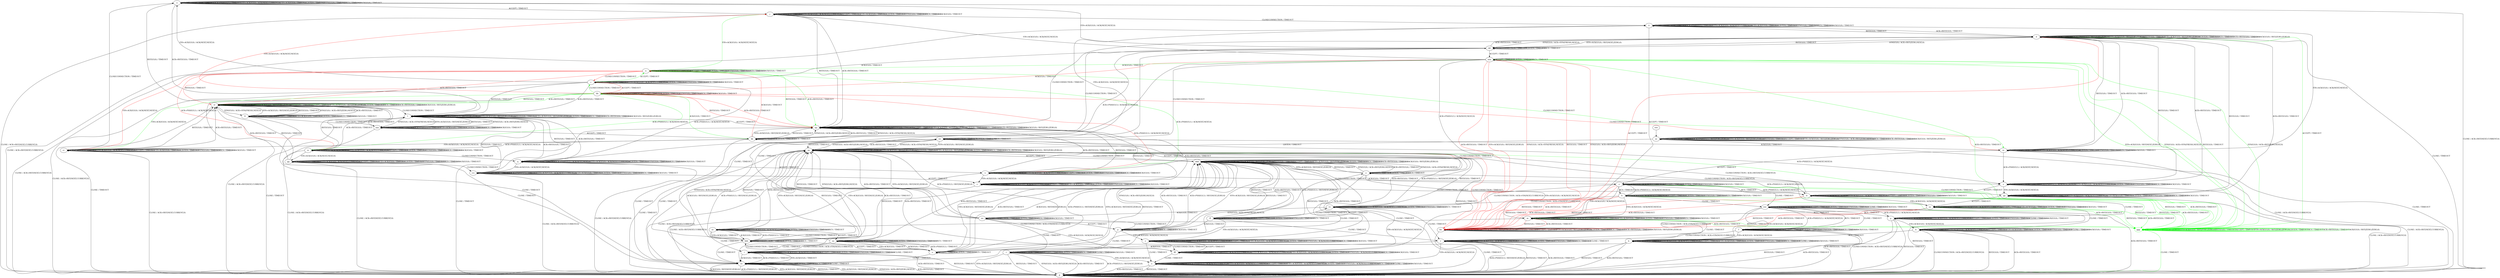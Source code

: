 digraph "" {
	graph ["Incoming time"=0.5714526176452637,
		"Outgoing time"=0.7601194381713867,
		Output="{'States': 59, 'Transitions': 725, 'Filename': '../results/tcp_preset_50_rerun/TCP_Linux_Server-TCP_Linux_Server-2.dot'}",
		Reference="{'States': 58, 'Transitions': 685, 'Filename': '../subjects/tcp/TCP_Linux_Server.dot'}",
		Solver=yices,
		Updated="{'States': 58, 'Transitions': 685, 'Filename': '../subjects/tcp/TCP_Linux_Server.dot'}",
		"f-measure"=0.9492753623188406,
		precision=0.9424460431654677,
		recall=0.9562043795620438
	];
	a -> a	[key=0,
		label="CLOSECONNECTION / TIMEOUT"];
	a -> a	[key=1,
		label="ACK+PSH(V,V,1) / TIMEOUT"];
	a -> a	[key=2,
		label="SYN+ACK(V,V,0) / ACK(NEXT,CURRENT,0)"];
	a -> a	[key=3,
		label="FIN+ACK(V,V,0) / TIMEOUT"];
	a -> a	[key=4,
		label="LISTEN / TIMEOUT"];
	a -> a	[key=5,
		label="SYN(V,V,0) / TIMEOUT"];
	a -> a	[key=6,
		label="RCV / TIMEOUT"];
	a -> a	[key=7,
		label="ACK(V,V,0) / TIMEOUT"];
	a -> j	[key=0,
		label="ACCEPT / TIMEOUT"];
	a -> l	[key=0,
		label="RST(V,V,0) / TIMEOUT"];
	a -> l	[key=1,
		label="ACK+RST(V,V,0) / TIMEOUT"];
	a -> jj	[key=0,
		label="CLOSE / ACK+RST(NEXT,CURRENT,0)"];
	b -> b	[key=0,
		label="ACK+PSH(V,V,1) / TIMEOUT"];
	b -> b	[key=1,
		label="SYN+ACK(V,V,0) / ACK(NEXT,CURRENT,0)"];
	b -> b	[key=2,
		label="ACCEPT / TIMEOUT"];
	b -> b	[key=3,
		label="FIN+ACK(V,V,0) / TIMEOUT"];
	b -> b	[key=4,
		label="LISTEN / TIMEOUT"];
	b -> b	[key=5,
		label="SYN(V,V,0) / TIMEOUT"];
	b -> b	[key=6,
		label="CLOSE / TIMEOUT"];
	b -> b	[key=7,
		label="ACK(V,V,0) / TIMEOUT"];
	b -> k	[key=0,
		label="RCV / TIMEOUT"];
	b -> jj	[key=0,
		label="CLOSECONNECTION / ACK+RST(NEXT,CURRENT,0)"];
	b -> jj	[key=1,
		label="RST(V,V,0) / TIMEOUT"];
	b -> jj	[key=2,
		label="ACK+RST(V,V,0) / TIMEOUT"];
	c -> a	[key=0,
		label="FIN+ACK(V,V,0) / ACK(NEXT,NEXT,0)"];
	c -> c	[key=0,
		label="CLOSECONNECTION / TIMEOUT"];
	c -> c	[key=1,
		label="SYN+ACK(V,V,0) / ACK(NEXT,CURRENT,0)"];
	c -> c	[key=2,
		label="LISTEN / TIMEOUT"];
	c -> c	[key=3,
		label="SYN(V,V,0) / TIMEOUT"];
	c -> c	[key=4,
		label="RCV / TIMEOUT"];
	c -> c	[key=5,
		label="ACK(V,V,0) / TIMEOUT"];
	c -> l	[key=0,
		label="RST(V,V,0) / TIMEOUT"];
	c -> l	[key=1,
		label="ACK+RST(V,V,0) / TIMEOUT"];
	c -> n	[key=0,
		color=green,
		label="ACCEPT / TIMEOUT"];
	c -> q	[key=0,
		label="ACK+PSH(V,V,1) / ACK(NEXT,NEXT,0)"];
	c -> bb	[key=0,
		color=red,
		label="ACCEPT / TIMEOUT"];
	c -> jj	[key=0,
		label="CLOSE / ACK+RST(NEXT,CURRENT,0)"];
	d -> d	[key=0,
		label="CLOSECONNECTION / TIMEOUT"];
	d -> d	[key=1,
		label="ACK+PSH(V,V,1) / RST(ZERO,ZERO,0)"];
	d -> d	[key=2,
		label="SYN+ACK(V,V,0) / RST(ZERO,ZERO,0)"];
	d -> d	[key=3,
		label="RST(V,V,0) / TIMEOUT"];
	d -> d	[key=4,
		label="FIN+ACK(V,V,0) / RST(ZERO,ZERO,0)"];
	d -> d	[key=5,
		label="LISTEN / TIMEOUT"];
	d -> d	[key=6,
		label="RCV / TIMEOUT"];
	d -> d	[key=7,
		label="ACK+RST(V,V,0) / TIMEOUT"];
	d -> d	[key=8,
		label="ACK(V,V,0) / RST(ZERO,ZERO,0)"];
	d -> dd	[key=0,
		label="SYN(V,V,0) / ACK+SYN(FRESH,NEXT,0)"];
	d -> hh	[key=0,
		color=red,
		label="ACCEPT / TIMEOUT"];
	d -> jj	[key=0,
		label="CLOSE / TIMEOUT"];
	ggg	[color=green];
	d -> ggg	[key=0,
		color=green,
		label="ACCEPT / TIMEOUT"];
	e -> e	[key=0,
		label="SYN+ACK(V,V,0) / ACK(NEXT,CURRENT,0)"];
	e -> e	[key=1,
		label="ACCEPT / TIMEOUT"];
	e -> e	[key=2,
		label="LISTEN / TIMEOUT"];
	e -> e	[key=3,
		label="SYN(V,V,0) / TIMEOUT"];
	e -> e	[key=4,
		label="ACK(V,V,0) / TIMEOUT"];
	e -> h	[key=0,
		label="RCV / TIMEOUT"];
	e -> m	[key=0,
		label="FIN+ACK(V,V,0) / ACK(NEXT,NEXT,0)"];
	e -> hh	[key=0,
		color=red,
		label="RST(V,V,0) / TIMEOUT"];
	e -> hh	[key=1,
		color=red,
		label="ACK+RST(V,V,0) / TIMEOUT"];
	e -> tt	[key=0,
		label="ACK+PSH(V,V,1) / ACK(NEXT,NEXT,0)"];
	e -> vv	[key=0,
		label="CLOSECONNECTION / ACK+FIN(NEXT,CURRENT,0)"];
	e -> ww	[key=0,
		label="CLOSE / TIMEOUT"];
	e -> ggg	[key=0,
		color=green,
		label="RST(V,V,0) / TIMEOUT"];
	e -> ggg	[key=1,
		color=green,
		label="ACK+RST(V,V,0) / TIMEOUT"];
	f -> f	[key=0,
		label="SYN+ACK(V,V,0) / ACK(NEXT,CURRENT,0)"];
	f -> f	[key=1,
		label="ACCEPT / TIMEOUT"];
	f -> f	[key=2,
		label="LISTEN / TIMEOUT"];
	f -> f	[key=3,
		label="SYN(V,V,0) / TIMEOUT"];
	f -> f	[key=4,
		label="RCV / TIMEOUT"];
	f -> f	[key=5,
		label="ACK(V,V,0) / TIMEOUT"];
	f -> k	[key=0,
		label="FIN+ACK(V,V,0) / ACK(NEXT,NEXT,0)"];
	f -> r	[key=0,
		label="CLOSECONNECTION / ACK+FIN(NEXT,CURRENT,0)"];
	f -> jj	[key=0,
		label="RST(V,V,0) / TIMEOUT"];
	f -> jj	[key=1,
		label="ACK+RST(V,V,0) / TIMEOUT"];
	f -> ww	[key=0,
		label="ACK+PSH(V,V,1) / ACK(NEXT,NEXT,0)"];
	f -> ww	[key=1,
		label="CLOSE / TIMEOUT"];
	g -> b	[key=0,
		label="FIN+ACK(V,V,0) / ACK(NEXT,NEXT,0)"];
	g -> g	[key=0,
		label="ACK+PSH(V,V,1) / ACK(NEXT,NEXT,0)"];
	g -> g	[key=1,
		label="SYN+ACK(V,V,0) / ACK(NEXT,CURRENT,0)"];
	g -> g	[key=2,
		label="ACCEPT / TIMEOUT"];
	g -> g	[key=3,
		label="LISTEN / TIMEOUT"];
	g -> g	[key=4,
		label="SYN(V,V,0) / TIMEOUT"];
	g -> g	[key=5,
		label="CLOSE / TIMEOUT"];
	g -> g	[key=6,
		label="ACK(V,V,0) / TIMEOUT"];
	g -> jj	[key=0,
		label="CLOSECONNECTION / ACK+RST(NEXT,CURRENT,0)"];
	g -> jj	[key=1,
		label="RST(V,V,0) / TIMEOUT"];
	g -> jj	[key=2,
		label="ACK+RST(V,V,0) / TIMEOUT"];
	g -> ww	[key=0,
		label="RCV / TIMEOUT"];
	h -> e	[key=0,
		label="ACK+PSH(V,V,1) / ACK(NEXT,NEXT,0)"];
	h -> h	[key=0,
		label="SYN+ACK(V,V,0) / ACK(NEXT,CURRENT,0)"];
	h -> h	[key=1,
		label="ACCEPT / TIMEOUT"];
	h -> h	[key=2,
		label="LISTEN / TIMEOUT"];
	h -> h	[key=3,
		label="SYN(V,V,0) / TIMEOUT"];
	h -> h	[key=4,
		label="RCV / TIMEOUT"];
	h -> h	[key=5,
		label="ACK(V,V,0) / TIMEOUT"];
	h -> m	[key=0,
		label="FIN+ACK(V,V,0) / ACK(NEXT,NEXT,0)"];
	h -> hh	[key=0,
		color=red,
		label="RST(V,V,0) / TIMEOUT"];
	h -> hh	[key=1,
		color=red,
		label="ACK+RST(V,V,0) / TIMEOUT"];
	h -> vv	[key=0,
		label="CLOSECONNECTION / ACK+FIN(NEXT,CURRENT,0)"];
	h -> ww	[key=0,
		label="CLOSE / TIMEOUT"];
	h -> ggg	[key=0,
		color=green,
		label="RST(V,V,0) / TIMEOUT"];
	h -> ggg	[key=1,
		color=green,
		label="ACK+RST(V,V,0) / TIMEOUT"];
	i -> i	[key=0,
		label="CLOSECONNECTION / TIMEOUT"];
	i -> i	[key=1,
		label="SYN+ACK(V,V,0) / ACK(NEXT,CURRENT,0)"];
	i -> i	[key=2,
		label="ACCEPT / TIMEOUT"];
	i -> i	[key=3,
		label="LISTEN / TIMEOUT"];
	i -> i	[key=4,
		label="SYN(V,V,0) / TIMEOUT"];
	i -> i	[key=5,
		label="RCV / TIMEOUT"];
	i -> i	[key=6,
		label="CLOSE / TIMEOUT"];
	i -> ee	[key=0,
		label="ACK+PSH(V,V,1) / TIMEOUT"];
	i -> ee	[key=1,
		label="FIN+ACK(V,V,0) / TIMEOUT"];
	i -> ee	[key=2,
		label="ACK(V,V,0) / TIMEOUT"];
	i -> jj	[key=0,
		label="RST(V,V,0) / TIMEOUT"];
	i -> jj	[key=1,
		label="ACK+RST(V,V,0) / TIMEOUT"];
	j -> j	[key=0,
		label="ACK+PSH(V,V,1) / TIMEOUT"];
	j -> j	[key=1,
		label="SYN+ACK(V,V,0) / ACK(NEXT,CURRENT,0)"];
	j -> j	[key=2,
		label="ACCEPT / TIMEOUT"];
	j -> j	[key=3,
		label="FIN+ACK(V,V,0) / TIMEOUT"];
	j -> j	[key=4,
		label="LISTEN / TIMEOUT"];
	j -> j	[key=5,
		label="SYN(V,V,0) / TIMEOUT"];
	j -> j	[key=6,
		label="RCV / TIMEOUT"];
	j -> j	[key=7,
		label="ACK(V,V,0) / TIMEOUT"];
	j -> ii	[key=0,
		label="CLOSECONNECTION / TIMEOUT"];
	j -> jj	[key=0,
		label="CLOSE / ACK+RST(NEXT,CURRENT,0)"];
	j -> qq	[key=0,
		label="RST(V,V,0) / TIMEOUT"];
	j -> qq	[key=1,
		label="ACK+RST(V,V,0) / TIMEOUT"];
	k -> i	[key=0,
		label="CLOSECONNECTION / ACK+FIN(NEXT,CURRENT,0)"];
	k -> k	[key=0,
		label="ACK+PSH(V,V,1) / TIMEOUT"];
	k -> k	[key=1,
		label="SYN+ACK(V,V,0) / ACK(NEXT,CURRENT,0)"];
	k -> k	[key=2,
		label="ACCEPT / TIMEOUT"];
	k -> k	[key=3,
		label="FIN+ACK(V,V,0) / TIMEOUT"];
	k -> k	[key=4,
		label="LISTEN / TIMEOUT"];
	k -> k	[key=5,
		label="SYN(V,V,0) / TIMEOUT"];
	k -> k	[key=6,
		label="RCV / TIMEOUT"];
	k -> k	[key=7,
		label="CLOSE / TIMEOUT"];
	k -> k	[key=8,
		label="ACK(V,V,0) / TIMEOUT"];
	k -> jj	[key=0,
		label="RST(V,V,0) / TIMEOUT"];
	k -> jj	[key=1,
		label="ACK+RST(V,V,0) / TIMEOUT"];
	l -> l	[key=0,
		label="CLOSECONNECTION / TIMEOUT"];
	l -> l	[key=1,
		label="ACK+PSH(V,V,1) / RST(ZERO,ZERO,0)"];
	l -> l	[key=2,
		label="SYN+ACK(V,V,0) / RST(ZERO,ZERO,0)"];
	l -> l	[key=3,
		label="RST(V,V,0) / TIMEOUT"];
	l -> l	[key=4,
		label="FIN+ACK(V,V,0) / RST(ZERO,ZERO,0)"];
	l -> l	[key=5,
		label="LISTEN / TIMEOUT"];
	l -> l	[key=6,
		label="RCV / TIMEOUT"];
	l -> l	[key=7,
		label="ACK+RST(V,V,0) / TIMEOUT"];
	l -> l	[key=8,
		label="ACK(V,V,0) / RST(ZERO,ZERO,0)"];
	l -> jj	[key=0,
		label="CLOSE / TIMEOUT"];
	l -> qq	[key=0,
		label="ACCEPT / TIMEOUT"];
	l -> aaa	[key=0,
		label="SYN(V,V,0) / ACK+SYN(FRESH,NEXT,0)"];
	m -> k	[key=0,
		label="CLOSE / TIMEOUT"];
	m -> m	[key=0,
		label="ACK+PSH(V,V,1) / TIMEOUT"];
	m -> m	[key=1,
		label="SYN+ACK(V,V,0) / ACK(NEXT,CURRENT,0)"];
	m -> m	[key=2,
		label="ACCEPT / TIMEOUT"];
	m -> m	[key=3,
		label="FIN+ACK(V,V,0) / TIMEOUT"];
	m -> m	[key=4,
		label="LISTEN / TIMEOUT"];
	m -> m	[key=5,
		label="SYN(V,V,0) / TIMEOUT"];
	m -> m	[key=6,
		label="RCV / TIMEOUT"];
	m -> m	[key=7,
		label="ACK(V,V,0) / TIMEOUT"];
	m -> hh	[key=0,
		color=red,
		label="RST(V,V,0) / TIMEOUT"];
	m -> hh	[key=1,
		color=red,
		label="ACK+RST(V,V,0) / TIMEOUT"];
	m -> zz	[key=0,
		label="CLOSECONNECTION / ACK+FIN(NEXT,CURRENT,0)"];
	m -> ggg	[key=0,
		color=green,
		label="RST(V,V,0) / TIMEOUT"];
	m -> ggg	[key=1,
		color=green,
		label="ACK+RST(V,V,0) / TIMEOUT"];
	n -> c	[key=0,
		color=red,
		label="CLOSECONNECTION / TIMEOUT"];
	n -> j	[key=0,
		color=green,
		label="FIN+ACK(V,V,0) / ACK(NEXT,NEXT,0)"];
	n -> n	[key=0,
		label="SYN+ACK(V,V,0) / ACK(NEXT,CURRENT,0)"];
	n -> n	[key=1,
		label="ACCEPT / TIMEOUT"];
	n -> n	[key=2,
		label="LISTEN / TIMEOUT"];
	n -> n	[key=3,
		label="SYN(V,V,0) / TIMEOUT"];
	n -> n	[key=4,
		label="RCV / TIMEOUT"];
	n -> n	[key=5,
		label="ACK(V,V,0) / TIMEOUT"];
	n -> w	[key=0,
		color=red,
		label="ACK+PSH(V,V,1) / ACK(NEXT,NEXT,0)"];
	n -> x	[key=0,
		color=green,
		label="ACK+PSH(V,V,1) / ACK(NEXT,NEXT,0)"];
	n -> cc	[key=0,
		color=red,
		label="FIN+ACK(V,V,0) / ACK(NEXT,NEXT,0)"];
	n -> jj	[key=0,
		label="CLOSE / ACK+RST(NEXT,CURRENT,0)"];
	n -> qq	[key=0,
		color=green,
		label="RST(V,V,0) / TIMEOUT"];
	n -> qq	[key=1,
		color=green,
		label="ACK+RST(V,V,0) / TIMEOUT"];
	n -> rr	[key=0,
		color=red,
		label="RST(V,V,0) / TIMEOUT"];
	n -> rr	[key=1,
		color=red,
		label="ACK+RST(V,V,0) / TIMEOUT"];
	n -> ss	[key=0,
		color=green,
		label="CLOSECONNECTION / TIMEOUT"];
	o -> o	[key=0,
		label="ACCEPT / TIMEOUT"];
	o -> o	[key=1,
		label="LISTEN / TIMEOUT"];
	o -> o	[key=2,
		label="RCV / TIMEOUT"];
	o -> y	[key=0,
		label="SYN(V,V,0) / ACK+SYN(FRESH,NEXT,0)"];
	o -> ee	[key=0,
		label="CLOSE / TIMEOUT"];
	o -> bbb	[key=0,
		label="CLOSECONNECTION / TIMEOUT"];
	o -> ddd	[key=0,
		label="ACK+PSH(V,V,1) / RST(NEXT,ZERO,0)"];
	o -> ddd	[key=1,
		label="SYN+ACK(V,V,0) / RST(NEXT,ZERO,0)"];
	o -> ddd	[key=2,
		label="RST(V,V,0) / TIMEOUT"];
	o -> ddd	[key=3,
		label="FIN+ACK(V,V,0) / RST(NEXT,ZERO,0)"];
	o -> ddd	[key=4,
		label="ACK+RST(V,V,0) / TIMEOUT"];
	o -> ddd	[key=5,
		label="ACK(V,V,0) / RST(NEXT,ZERO,0)"];
	p -> p	[key=0,
		label="ACCEPT / TIMEOUT"];
	p -> p	[key=1,
		label="LISTEN / TIMEOUT"];
	p -> p	[key=2,
		label="RCV / TIMEOUT"];
	p -> p	[key=3,
		label="ACK(V,V,0) / TIMEOUT"];
	p -> t	[key=0,
		label="CLOSE / TIMEOUT"];
	p -> z	[key=0,
		label="FIN+ACK(V,V,0) / ACK(NEXT,NEXT,0)"];
	p -> nn	[key=0,
		label="CLOSECONNECTION / TIMEOUT"];
	p -> ddd	[key=0,
		label="ACK+PSH(V,V,1) / RST(NEXT,ZERO,0)"];
	p -> ddd	[key=1,
		label="SYN+ACK(V,V,0) / RST(NEXT,ZERO,0)"];
	p -> ddd	[key=2,
		label="RST(V,V,0) / TIMEOUT"];
	p -> ddd	[key=3,
		label="SYN(V,V,0) / ACK+RST(ZERO,NEXT,0)"];
	p -> ddd	[key=4,
		label="ACK+RST(V,V,0) / TIMEOUT"];
	q -> l	[key=0,
		label="RST(V,V,0) / TIMEOUT"];
	q -> l	[key=1,
		label="ACK+RST(V,V,0) / TIMEOUT"];
	q -> q	[key=0,
		label="CLOSECONNECTION / TIMEOUT"];
	q -> q	[key=1,
		label="ACK+PSH(V,V,1) / ACK(NEXT,NEXT,0)"];
	q -> q	[key=2,
		label="SYN+ACK(V,V,0) / ACK(NEXT,CURRENT,0)"];
	q -> q	[key=3,
		label="LISTEN / TIMEOUT"];
	q -> q	[key=4,
		label="SYN(V,V,0) / TIMEOUT"];
	q -> q	[key=5,
		label="RCV / TIMEOUT"];
	q -> q	[key=6,
		label="ACK(V,V,0) / TIMEOUT"];
	q -> x	[key=0,
		label="ACCEPT / TIMEOUT"];
	q -> jj	[key=0,
		label="CLOSE / ACK+RST(NEXT,CURRENT,0)"];
	q -> ccc	[key=0,
		label="FIN+ACK(V,V,0) / ACK(NEXT,NEXT,0)"];
	r -> r	[key=0,
		label="CLOSECONNECTION / TIMEOUT"];
	r -> r	[key=1,
		label="SYN+ACK(V,V,0) / ACK(NEXT,CURRENT,0)"];
	r -> r	[key=2,
		label="ACCEPT / TIMEOUT"];
	r -> r	[key=3,
		label="LISTEN / TIMEOUT"];
	r -> r	[key=4,
		label="SYN(V,V,0) / TIMEOUT"];
	r -> r	[key=5,
		label="RCV / TIMEOUT"];
	r -> r	[key=6,
		label="CLOSE / TIMEOUT"];
	r -> t	[key=0,
		label="ACK(V,V,0) / TIMEOUT"];
	r -> u	[key=0,
		label="FIN+ACK(V,V,0) / ACK(NEXT,NEXT,0)"];
	r -> jj	[key=0,
		label="ACK+PSH(V,V,1) / RST(NEXT,ZERO,0)"];
	r -> jj	[key=1,
		label="RST(V,V,0) / TIMEOUT"];
	r -> jj	[key=2,
		label="ACK+RST(V,V,0) / TIMEOUT"];
	s -> d	[key=0,
		label="RST(V,V,0) / TIMEOUT"];
	s -> d	[key=1,
		label="ACK+RST(V,V,0) / TIMEOUT"];
	s -> s	[key=0,
		label="CLOSECONNECTION / TIMEOUT"];
	s -> s	[key=1,
		label="ACK+PSH(V,V,1) / ACK(NEXT,NEXT,0)"];
	s -> s	[key=2,
		label="SYN+ACK(V,V,0) / ACK(NEXT,CURRENT,0)"];
	s -> s	[key=3,
		label="LISTEN / TIMEOUT"];
	s -> s	[key=4,
		label="SYN(V,V,0) / TIMEOUT"];
	s -> s	[key=5,
		label="RCV / TIMEOUT"];
	s -> s	[key=6,
		label="ACK(V,V,0) / TIMEOUT"];
	s -> jj	[key=0,
		label="CLOSE / ACK+RST(NEXT,CURRENT,0)"];
	s -> pp	[key=0,
		label="FIN+ACK(V,V,0) / ACK(NEXT,NEXT,0)"];
	s -> tt	[key=0,
		label="ACCEPT / TIMEOUT"];
	t -> t	[key=0,
		label="CLOSECONNECTION / TIMEOUT"];
	t -> t	[key=1,
		label="ACCEPT / TIMEOUT"];
	t -> t	[key=2,
		label="LISTEN / TIMEOUT"];
	t -> t	[key=3,
		label="RCV / TIMEOUT"];
	t -> t	[key=4,
		label="CLOSE / TIMEOUT"];
	t -> t	[key=5,
		label="ACK(V,V,0) / TIMEOUT"];
	t -> u	[key=0,
		label="FIN+ACK(V,V,0) / ACK(NEXT,NEXT,0)"];
	t -> jj	[key=0,
		label="ACK+PSH(V,V,1) / RST(NEXT,ZERO,0)"];
	t -> jj	[key=1,
		label="SYN+ACK(V,V,0) / RST(NEXT,ZERO,0)"];
	t -> jj	[key=2,
		label="RST(V,V,0) / TIMEOUT"];
	t -> jj	[key=3,
		label="SYN(V,V,0) / ACK+RST(ZERO,NEXT,0)"];
	t -> jj	[key=4,
		label="ACK+RST(V,V,0) / TIMEOUT"];
	u -> u	[key=0,
		label="CLOSECONNECTION / TIMEOUT"];
	u -> u	[key=1,
		label="ACK+PSH(V,V,1) / ACK(NEXT,CURRENT,0)"];
	u -> u	[key=2,
		label="SYN+ACK(V,V,0) / ACK(NEXT,CURRENT,0)"];
	u -> u	[key=3,
		label="ACCEPT / TIMEOUT"];
	u -> u	[key=4,
		label="FIN+ACK(V,V,0) / ACK(NEXT,CURRENT,0)"];
	u -> u	[key=5,
		label="LISTEN / TIMEOUT"];
	u -> u	[key=6,
		label="SYN(V,V,0) / ACK(NEXT,CURRENT,0)"];
	u -> u	[key=7,
		label="RCV / TIMEOUT"];
	u -> u	[key=8,
		label="CLOSE / TIMEOUT"];
	u -> u	[key=9,
		label="ACK(V,V,0) / TIMEOUT"];
	u -> jj	[key=0,
		label="RST(V,V,0) / TIMEOUT"];
	u -> jj	[key=1,
		label="ACK+RST(V,V,0) / TIMEOUT"];
	v -> v	[key=0,
		label="ACK+PSH(V,V,1) / TIMEOUT"];
	v -> v	[key=1,
		label="SYN+ACK(V,V,0) / ACK(NEXT,CURRENT,0)"];
	v -> v	[key=2,
		label="ACCEPT / TIMEOUT"];
	v -> v	[key=3,
		label="FIN+ACK(V,V,0) / TIMEOUT"];
	v -> v	[key=4,
		label="LISTEN / TIMEOUT"];
	v -> v	[key=5,
		label="SYN(V,V,0) / TIMEOUT"];
	v -> v	[key=6,
		label="RCV / TIMEOUT"];
	v -> v	[key=7,
		label="ACK(V,V,0) / TIMEOUT"];
	v -> jj	[key=0,
		label="CLOSE / ACK+RST(NEXT,CURRENT,0)"];
	v -> pp	[key=0,
		label="CLOSECONNECTION / TIMEOUT"];
	v -> qq	[key=0,
		label="RST(V,V,0) / TIMEOUT"];
	v -> qq	[key=1,
		label="ACK+RST(V,V,0) / TIMEOUT"];
	w -> q	[key=0,
		label="CLOSECONNECTION / TIMEOUT"];
	w -> w	[key=0,
		label="ACK+PSH(V,V,1) / ACK(NEXT,NEXT,0)"];
	w -> w	[key=1,
		label="SYN+ACK(V,V,0) / ACK(NEXT,CURRENT,0)"];
	w -> w	[key=2,
		label="ACCEPT / TIMEOUT"];
	w -> w	[key=3,
		label="LISTEN / TIMEOUT"];
	w -> w	[key=4,
		label="SYN(V,V,0) / TIMEOUT"];
	w -> w	[key=5,
		label="RCV / TIMEOUT"];
	w -> w	[key=6,
		label="ACK(V,V,0) / TIMEOUT"];
	w -> gg	[key=0,
		label="FIN+ACK(V,V,0) / ACK(NEXT,NEXT,0)"];
	w -> jj	[key=0,
		label="CLOSE / ACK+RST(NEXT,CURRENT,0)"];
	w -> rr	[key=0,
		label="RST(V,V,0) / TIMEOUT"];
	w -> rr	[key=1,
		label="ACK+RST(V,V,0) / TIMEOUT"];
	x -> s	[key=0,
		label="CLOSECONNECTION / TIMEOUT"];
	x -> v	[key=0,
		label="FIN+ACK(V,V,0) / ACK(NEXT,NEXT,0)"];
	x -> x	[key=0,
		label="ACK+PSH(V,V,1) / ACK(NEXT,NEXT,0)"];
	x -> x	[key=1,
		label="SYN+ACK(V,V,0) / ACK(NEXT,CURRENT,0)"];
	x -> x	[key=2,
		label="ACCEPT / TIMEOUT"];
	x -> x	[key=3,
		label="LISTEN / TIMEOUT"];
	x -> x	[key=4,
		label="SYN(V,V,0) / TIMEOUT"];
	x -> x	[key=5,
		label="RCV / TIMEOUT"];
	x -> x	[key=6,
		label="ACK(V,V,0) / TIMEOUT"];
	x -> jj	[key=0,
		label="CLOSE / ACK+RST(NEXT,CURRENT,0)"];
	x -> qq	[key=0,
		label="RST(V,V,0) / TIMEOUT"];
	x -> qq	[key=1,
		label="ACK+RST(V,V,0) / TIMEOUT"];
	y -> e	[key=0,
		label="ACK(V,V,0) / TIMEOUT"];
	y -> m	[key=0,
		label="FIN+ACK(V,V,0) / ACK(NEXT,NEXT,0)"];
	y -> y	[key=0,
		label="ACCEPT / TIMEOUT"];
	y -> y	[key=1,
		label="LISTEN / TIMEOUT"];
	y -> y	[key=2,
		label="RCV / TIMEOUT"];
	y -> ee	[key=0,
		label="CLOSE / TIMEOUT"];
	y -> tt	[key=0,
		label="ACK+PSH(V,V,1) / ACK(NEXT,NEXT,0)"];
	y -> uu	[key=0,
		label="CLOSECONNECTION / TIMEOUT"];
	y -> ddd	[key=0,
		label="SYN+ACK(V,V,0) / RST(NEXT,ZERO,0)"];
	y -> ddd	[key=1,
		label="RST(V,V,0) / TIMEOUT"];
	y -> ddd	[key=2,
		label="SYN(V,V,0) / ACK+RST(ZERO,NEXT,0)"];
	y -> ddd	[key=3,
		label="ACK+RST(V,V,0) / TIMEOUT"];
	z -> u	[key=0,
		label="CLOSE / TIMEOUT"];
	z -> z	[key=0,
		label="ACK+PSH(V,V,1) / ACK(NEXT,CURRENT,0)"];
	z -> z	[key=1,
		label="SYN+ACK(V,V,0) / ACK(NEXT,CURRENT,0)"];
	z -> z	[key=2,
		label="ACCEPT / TIMEOUT"];
	z -> z	[key=3,
		label="FIN+ACK(V,V,0) / ACK(NEXT,CURRENT,0)"];
	z -> z	[key=4,
		label="LISTEN / TIMEOUT"];
	z -> z	[key=5,
		label="SYN(V,V,0) / ACK(NEXT,CURRENT,0)"];
	z -> z	[key=6,
		label="RCV / TIMEOUT"];
	z -> z	[key=7,
		label="ACK(V,V,0) / TIMEOUT"];
	z -> ddd	[key=0,
		label="RST(V,V,0) / TIMEOUT"];
	z -> ddd	[key=1,
		label="ACK+RST(V,V,0) / TIMEOUT"];
	z -> fff	[key=0,
		label="CLOSECONNECTION / TIMEOUT"];
	aa -> aa	[key=0,
		label="CLOSECONNECTION / TIMEOUT"];
	aa -> aa	[key=1,
		label="ACK+PSH(V,V,1) / RST(ZERO,ZERO,0)"];
	aa -> aa	[key=2,
		label="SYN+ACK(V,V,0) / RST(ZERO,ZERO,0)"];
	aa -> aa	[key=3,
		label="RST(V,V,0) / TIMEOUT"];
	aa -> aa	[key=4,
		label="FIN+ACK(V,V,0) / RST(ZERO,ZERO,0)"];
	aa -> aa	[key=5,
		label="LISTEN / TIMEOUT"];
	aa -> aa	[key=6,
		label="RCV / TIMEOUT"];
	aa -> aa	[key=7,
		label="ACK+RST(V,V,0) / TIMEOUT"];
	aa -> aa	[key=8,
		label="ACK(V,V,0) / RST(ZERO,ZERO,0)"];
	aa -> jj	[key=0,
		label="CLOSE / TIMEOUT"];
	aa -> uu	[key=0,
		label="SYN(V,V,0) / ACK+SYN(FRESH,NEXT,0)"];
	aa -> ddd	[key=0,
		label="ACCEPT / TIMEOUT"];
	bb -> c	[key=0,
		color=green,
		label="CLOSECONNECTION / TIMEOUT"];
	bb -> j	[key=0,
		color=red,
		label="FIN+ACK(V,V,0) / ACK(NEXT,NEXT,0)"];
	bb -> w	[key=0,
		color=green,
		label="ACK+PSH(V,V,1) / ACK(NEXT,NEXT,0)"];
	bb -> x	[key=0,
		color=red,
		label="ACK+PSH(V,V,1) / ACK(NEXT,NEXT,0)"];
	bb -> bb	[key=0,
		label="SYN+ACK(V,V,0) / ACK(NEXT,CURRENT,0)"];
	bb -> bb	[key=1,
		label="ACCEPT / TIMEOUT"];
	bb -> bb	[key=2,
		label="LISTEN / TIMEOUT"];
	bb -> bb	[key=3,
		label="SYN(V,V,0) / TIMEOUT"];
	bb -> bb	[key=4,
		label="RCV / TIMEOUT"];
	bb -> bb	[key=5,
		label="ACK(V,V,0) / TIMEOUT"];
	bb -> cc	[key=0,
		color=green,
		label="FIN+ACK(V,V,0) / ACK(NEXT,NEXT,0)"];
	bb -> jj	[key=0,
		label="CLOSE / ACK+RST(NEXT,CURRENT,0)"];
	bb -> qq	[key=0,
		color=red,
		label="RST(V,V,0) / TIMEOUT"];
	bb -> qq	[key=1,
		color=red,
		label="ACK+RST(V,V,0) / TIMEOUT"];
	bb -> rr	[key=0,
		color=green,
		label="RST(V,V,0) / TIMEOUT"];
	bb -> rr	[key=1,
		color=green,
		label="ACK+RST(V,V,0) / TIMEOUT"];
	bb -> ss	[key=0,
		color=red,
		label="CLOSECONNECTION / TIMEOUT"];
	cc -> a	[key=0,
		label="CLOSECONNECTION / TIMEOUT"];
	cc -> cc	[key=0,
		label="ACK+PSH(V,V,1) / TIMEOUT"];
	cc -> cc	[key=1,
		label="SYN+ACK(V,V,0) / ACK(NEXT,CURRENT,0)"];
	cc -> cc	[key=2,
		label="ACCEPT / TIMEOUT"];
	cc -> cc	[key=3,
		label="FIN+ACK(V,V,0) / TIMEOUT"];
	cc -> cc	[key=4,
		label="LISTEN / TIMEOUT"];
	cc -> cc	[key=5,
		label="SYN(V,V,0) / TIMEOUT"];
	cc -> cc	[key=6,
		label="RCV / TIMEOUT"];
	cc -> cc	[key=7,
		label="ACK(V,V,0) / TIMEOUT"];
	cc -> jj	[key=0,
		label="CLOSE / ACK+RST(NEXT,CURRENT,0)"];
	cc -> rr	[key=0,
		label="RST(V,V,0) / TIMEOUT"];
	cc -> rr	[key=1,
		label="ACK+RST(V,V,0) / TIMEOUT"];
	dd -> a	[key=0,
		label="FIN+ACK(V,V,0) / ACK(NEXT,NEXT,0)"];
	dd -> c	[key=0,
		label="ACK(V,V,0) / TIMEOUT"];
	dd -> d	[key=0,
		label="SYN+ACK(V,V,0) / RST(NEXT,ZERO,0)"];
	dd -> d	[key=1,
		label="RST(V,V,0) / TIMEOUT"];
	dd -> d	[key=2,
		label="SYN(V,V,0) / ACK+RST(ZERO,NEXT,0)"];
	dd -> d	[key=3,
		label="ACK+RST(V,V,0) / TIMEOUT"];
	dd -> q	[key=0,
		label="ACK+PSH(V,V,1) / ACK(NEXT,NEXT,0)"];
	dd -> dd	[key=0,
		label="CLOSECONNECTION / TIMEOUT"];
	dd -> dd	[key=1,
		label="LISTEN / TIMEOUT"];
	dd -> dd	[key=2,
		label="RCV / TIMEOUT"];
	dd -> ee	[key=0,
		label="CLOSE / TIMEOUT"];
	dd -> mm	[key=0,
		label="ACCEPT / TIMEOUT"];
	ee -> ee	[key=0,
		label="CLOSECONNECTION / TIMEOUT"];
	ee -> ee	[key=1,
		label="ACCEPT / TIMEOUT"];
	ee -> ee	[key=2,
		label="LISTEN / TIMEOUT"];
	ee -> ee	[key=3,
		label="RCV / TIMEOUT"];
	ee -> ee	[key=4,
		label="CLOSE / TIMEOUT"];
	ee -> jj	[key=0,
		label="ACK+PSH(V,V,1) / RST(NEXT,ZERO,0)"];
	ee -> jj	[key=1,
		label="SYN+ACK(V,V,0) / RST(NEXT,ZERO,0)"];
	ee -> jj	[key=2,
		label="RST(V,V,0) / TIMEOUT"];
	ee -> jj	[key=3,
		label="FIN+ACK(V,V,0) / RST(NEXT,ZERO,0)"];
	ee -> jj	[key=4,
		label="SYN(V,V,0) / ACK+RST(ZERO,NEXT,0)"];
	ee -> jj	[key=5,
		label="ACK+RST(V,V,0) / TIMEOUT"];
	ee -> jj	[key=6,
		label="ACK(V,V,0) / RST(NEXT,ZERO,0)"];
	ff -> p	[key=0,
		label="ACK(V,V,0) / TIMEOUT"];
	ff -> r	[key=0,
		label="CLOSE / TIMEOUT"];
	ff -> z	[key=0,
		label="FIN+ACK(V,V,0) / ACK(NEXT,NEXT,0)"];
	ff -> ff	[key=0,
		label="SYN+ACK(V,V,0) / ACK(NEXT,CURRENT,0)"];
	ff -> ff	[key=1,
		label="ACCEPT / TIMEOUT"];
	ff -> ff	[key=2,
		label="LISTEN / TIMEOUT"];
	ff -> ff	[key=3,
		label="SYN(V,V,0) / TIMEOUT"];
	ff -> ff	[key=4,
		label="RCV / TIMEOUT"];
	ff -> vv	[key=0,
		label="CLOSECONNECTION / TIMEOUT"];
	ff -> ddd	[key=0,
		label="ACK+PSH(V,V,1) / RST(NEXT,ZERO,0)"];
	ff -> ddd	[key=1,
		label="RST(V,V,0) / TIMEOUT"];
	ff -> ddd	[key=2,
		label="ACK+RST(V,V,0) / TIMEOUT"];
	gg -> gg	[key=0,
		label="ACK+PSH(V,V,1) / TIMEOUT"];
	gg -> gg	[key=1,
		label="SYN+ACK(V,V,0) / ACK(NEXT,CURRENT,0)"];
	gg -> gg	[key=2,
		label="ACCEPT / TIMEOUT"];
	gg -> gg	[key=3,
		label="FIN+ACK(V,V,0) / TIMEOUT"];
	gg -> gg	[key=4,
		label="LISTEN / TIMEOUT"];
	gg -> gg	[key=5,
		label="SYN(V,V,0) / TIMEOUT"];
	gg -> gg	[key=6,
		label="RCV / TIMEOUT"];
	gg -> gg	[key=7,
		label="ACK(V,V,0) / TIMEOUT"];
	gg -> jj	[key=0,
		label="CLOSE / ACK+RST(NEXT,CURRENT,0)"];
	gg -> rr	[key=0,
		label="RST(V,V,0) / TIMEOUT"];
	gg -> rr	[key=1,
		label="ACK+RST(V,V,0) / TIMEOUT"];
	gg -> ccc	[key=0,
		label="CLOSECONNECTION / TIMEOUT"];
	hh -> aa	[key=0,
		color=red,
		label="CLOSECONNECTION / TIMEOUT"];
	hh -> hh	[key=0,
		label="ACK+PSH(V,V,1) / RST(ZERO,ZERO,0)"];
	hh -> hh	[key=1,
		label="SYN+ACK(V,V,0) / RST(ZERO,ZERO,0)"];
	hh -> hh	[key=2,
		label="RST(V,V,0) / TIMEOUT"];
	hh -> hh	[key=3,
		label="ACCEPT / TIMEOUT"];
	hh -> hh	[key=4,
		label="FIN+ACK(V,V,0) / RST(ZERO,ZERO,0)"];
	hh -> hh	[key=5,
		label="LISTEN / TIMEOUT"];
	hh -> hh	[key=6,
		label="RCV / TIMEOUT"];
	hh -> hh	[key=7,
		label="ACK+RST(V,V,0) / TIMEOUT"];
	hh -> hh	[key=8,
		label="ACK(V,V,0) / RST(ZERO,ZERO,0)"];
	hh -> jj	[key=0,
		label="CLOSE / TIMEOUT"];
	hh -> mm	[key=0,
		color=red,
		label="SYN(V,V,0) / ACK+SYN(FRESH,NEXT,0)"];
	ii -> d	[key=0,
		label="RST(V,V,0) / TIMEOUT"];
	ii -> d	[key=1,
		label="ACK+RST(V,V,0) / TIMEOUT"];
	ii -> m	[key=0,
		label="ACCEPT / TIMEOUT"];
	ii -> ii	[key=0,
		label="CLOSECONNECTION / TIMEOUT"];
	ii -> ii	[key=1,
		label="ACK+PSH(V,V,1) / TIMEOUT"];
	ii -> ii	[key=2,
		label="SYN+ACK(V,V,0) / ACK(NEXT,CURRENT,0)"];
	ii -> ii	[key=3,
		label="FIN+ACK(V,V,0) / TIMEOUT"];
	ii -> ii	[key=4,
		label="LISTEN / TIMEOUT"];
	ii -> ii	[key=5,
		label="SYN(V,V,0) / TIMEOUT"];
	ii -> ii	[key=6,
		label="RCV / TIMEOUT"];
	ii -> ii	[key=7,
		label="ACK(V,V,0) / TIMEOUT"];
	ii -> jj	[key=0,
		label="CLOSE / ACK+RST(NEXT,CURRENT,0)"];
	jj -> jj	[key=0,
		label="CLOSECONNECTION / TIMEOUT"];
	jj -> jj	[key=1,
		label="ACK+PSH(V,V,1) / RST(ZERO,ZERO,0)"];
	jj -> jj	[key=2,
		label="SYN+ACK(V,V,0) / RST(ZERO,ZERO,0)"];
	jj -> jj	[key=3,
		label="RST(V,V,0) / TIMEOUT"];
	jj -> jj	[key=4,
		label="ACCEPT / TIMEOUT"];
	jj -> jj	[key=5,
		label="FIN+ACK(V,V,0) / RST(ZERO,ZERO,0)"];
	jj -> jj	[key=6,
		label="LISTEN / TIMEOUT"];
	jj -> jj	[key=7,
		label="SYN(V,V,0) / ACK+RST(ZERO,NEXT,0)"];
	jj -> jj	[key=8,
		label="RCV / TIMEOUT"];
	jj -> jj	[key=9,
		label="ACK+RST(V,V,0) / TIMEOUT"];
	jj -> jj	[key=10,
		label="CLOSE / TIMEOUT"];
	jj -> jj	[key=11,
		label="ACK(V,V,0) / RST(ZERO,ZERO,0)"];
	kk -> n	[key=0,
		color=red,
		label="ACK(V,V,0) / TIMEOUT"];
	kk -> w	[key=0,
		label="ACK+PSH(V,V,1) / ACK(NEXT,NEXT,0)"];
	kk -> bb	[key=0,
		color=green,
		label="ACK(V,V,0) / TIMEOUT"];
	kk -> cc	[key=0,
		label="FIN+ACK(V,V,0) / ACK(NEXT,NEXT,0)"];
	kk -> dd	[key=0,
		label="CLOSECONNECTION / TIMEOUT"];
	kk -> ee	[key=0,
		label="CLOSE / TIMEOUT"];
	kk -> kk	[key=0,
		label="ACCEPT / TIMEOUT"];
	kk -> kk	[key=1,
		label="LISTEN / TIMEOUT"];
	kk -> kk	[key=2,
		label="RCV / TIMEOUT"];
	kk -> qq	[key=0,
		label="SYN+ACK(V,V,0) / RST(NEXT,ZERO,0)"];
	kk -> qq	[key=1,
		label="RST(V,V,0) / TIMEOUT"];
	kk -> qq	[key=2,
		label="SYN(V,V,0) / ACK+RST(ZERO,NEXT,0)"];
	kk -> qq	[key=3,
		label="ACK+RST(V,V,0) / TIMEOUT"];
	ll -> ee	[key=0,
		label="CLOSE / TIMEOUT"];
	ll -> ll	[key=0,
		label="ACK+PSH(V,V,1) / TIMEOUT"];
	ll -> ll	[key=1,
		label="ACCEPT / TIMEOUT"];
	ll -> ll	[key=2,
		label="FIN+ACK(V,V,0) / TIMEOUT"];
	ll -> ll	[key=3,
		label="LISTEN / TIMEOUT"];
	ll -> ll	[key=4,
		label="RCV / TIMEOUT"];
	ll -> ll	[key=5,
		label="ACK(V,V,0) / TIMEOUT"];
	ll -> rr	[key=0,
		label="SYN+ACK(V,V,0) / RST(NEXT,ZERO,0)"];
	ll -> rr	[key=1,
		label="RST(V,V,0) / TIMEOUT"];
	ll -> rr	[key=2,
		label="SYN(V,V,0) / ACK+RST(ZERO,NEXT,0)"];
	ll -> rr	[key=3,
		label="ACK+RST(V,V,0) / TIMEOUT"];
	ll -> aaa	[key=0,
		label="CLOSECONNECTION / TIMEOUT"];
	mm -> j	[key=0,
		label="FIN+ACK(V,V,0) / ACK(NEXT,NEXT,0)"];
	mm -> n	[key=0,
		color=green,
		label="ACK(V,V,0) / TIMEOUT"];
	mm -> x	[key=0,
		label="ACK+PSH(V,V,1) / ACK(NEXT,NEXT,0)"];
	mm -> bb	[key=0,
		color=red,
		label="ACK(V,V,0) / TIMEOUT"];
	mm -> ee	[key=0,
		label="CLOSE / TIMEOUT"];
	mm -> hh	[key=0,
		color=red,
		label="SYN+ACK(V,V,0) / RST(NEXT,ZERO,0)"];
	mm -> hh	[key=1,
		color=red,
		label="RST(V,V,0) / TIMEOUT"];
	mm -> hh	[key=2,
		color=red,
		label="SYN(V,V,0) / ACK+RST(ZERO,NEXT,0)"];
	mm -> hh	[key=3,
		color=red,
		label="ACK+RST(V,V,0) / TIMEOUT"];
	mm -> mm	[key=0,
		label="ACCEPT / TIMEOUT"];
	mm -> mm	[key=1,
		label="LISTEN / TIMEOUT"];
	mm -> mm	[key=2,
		label="RCV / TIMEOUT"];
	mm -> uu	[key=0,
		label="CLOSECONNECTION / TIMEOUT"];
	mm -> ggg	[key=0,
		color=green,
		label="SYN+ACK(V,V,0) / RST(NEXT,ZERO,0)"];
	mm -> ggg	[key=1,
		color=green,
		label="RST(V,V,0) / TIMEOUT"];
	mm -> ggg	[key=2,
		color=green,
		label="SYN(V,V,0) / ACK+RST(ZERO,NEXT,0)"];
	mm -> ggg	[key=3,
		color=green,
		label="ACK+RST(V,V,0) / TIMEOUT"];
	nn -> p	[key=0,
		label="ACCEPT / TIMEOUT"];
	nn -> t	[key=0,
		label="CLOSE / TIMEOUT"];
	nn -> aa	[key=0,
		label="ACK+PSH(V,V,1) / RST(NEXT,ZERO,0)"];
	nn -> aa	[key=1,
		label="SYN+ACK(V,V,0) / RST(NEXT,ZERO,0)"];
	nn -> aa	[key=2,
		label="RST(V,V,0) / TIMEOUT"];
	nn -> aa	[key=3,
		label="SYN(V,V,0) / ACK+RST(ZERO,NEXT,0)"];
	nn -> aa	[key=4,
		label="ACK+RST(V,V,0) / TIMEOUT"];
	nn -> nn	[key=0,
		label="CLOSECONNECTION / TIMEOUT"];
	nn -> nn	[key=1,
		label="LISTEN / TIMEOUT"];
	nn -> nn	[key=2,
		label="RCV / TIMEOUT"];
	nn -> nn	[key=3,
		label="ACK(V,V,0) / TIMEOUT"];
	nn -> fff	[key=0,
		label="FIN+ACK(V,V,0) / ACK(NEXT,NEXT,0)"];
	oo -> i	[key=0,
		label="CLOSE / TIMEOUT"];
	oo -> o	[key=0,
		label="ACK+PSH(V,V,1) / TIMEOUT"];
	oo -> o	[key=1,
		label="FIN+ACK(V,V,0) / TIMEOUT"];
	oo -> o	[key=2,
		label="ACK(V,V,0) / TIMEOUT"];
	oo -> oo	[key=0,
		label="SYN+ACK(V,V,0) / ACK(NEXT,CURRENT,0)"];
	oo -> oo	[key=1,
		label="ACCEPT / TIMEOUT"];
	oo -> oo	[key=2,
		label="LISTEN / TIMEOUT"];
	oo -> oo	[key=3,
		label="SYN(V,V,0) / TIMEOUT"];
	oo -> oo	[key=4,
		label="RCV / TIMEOUT"];
	oo -> zz	[key=0,
		label="CLOSECONNECTION / TIMEOUT"];
	oo -> ddd	[key=0,
		label="RST(V,V,0) / TIMEOUT"];
	oo -> ddd	[key=1,
		label="ACK+RST(V,V,0) / TIMEOUT"];
	pp -> d	[key=0,
		label="RST(V,V,0) / TIMEOUT"];
	pp -> d	[key=1,
		label="ACK+RST(V,V,0) / TIMEOUT"];
	pp -> jj	[key=0,
		label="CLOSE / ACK+RST(NEXT,CURRENT,0)"];
	pp -> pp	[key=0,
		label="CLOSECONNECTION / TIMEOUT"];
	pp -> pp	[key=1,
		label="ACK+PSH(V,V,1) / TIMEOUT"];
	pp -> pp	[key=2,
		label="SYN+ACK(V,V,0) / ACK(NEXT,CURRENT,0)"];
	pp -> pp	[key=3,
		label="FIN+ACK(V,V,0) / TIMEOUT"];
	pp -> pp	[key=4,
		label="LISTEN / TIMEOUT"];
	pp -> pp	[key=5,
		label="SYN(V,V,0) / TIMEOUT"];
	pp -> pp	[key=6,
		label="RCV / TIMEOUT"];
	pp -> pp	[key=7,
		label="ACK(V,V,0) / TIMEOUT"];
	pp -> xx	[key=0,
		label="ACCEPT / TIMEOUT"];
	qq -> d	[key=0,
		label="CLOSECONNECTION / TIMEOUT"];
	qq -> jj	[key=0,
		label="CLOSE / TIMEOUT"];
	qq -> kk	[key=0,
		label="SYN(V,V,0) / ACK+SYN(FRESH,NEXT,0)"];
	qq -> qq	[key=0,
		label="ACK+PSH(V,V,1) / RST(ZERO,ZERO,0)"];
	qq -> qq	[key=1,
		label="SYN+ACK(V,V,0) / RST(ZERO,ZERO,0)"];
	qq -> qq	[key=2,
		label="RST(V,V,0) / TIMEOUT"];
	qq -> qq	[key=3,
		label="ACCEPT / TIMEOUT"];
	qq -> qq	[key=4,
		label="FIN+ACK(V,V,0) / RST(ZERO,ZERO,0)"];
	qq -> qq	[key=5,
		label="LISTEN / TIMEOUT"];
	qq -> qq	[key=6,
		label="RCV / TIMEOUT"];
	qq -> qq	[key=7,
		label="ACK+RST(V,V,0) / TIMEOUT"];
	qq -> qq	[key=8,
		label="ACK(V,V,0) / RST(ZERO,ZERO,0)"];
	rr -> l	[key=0,
		label="CLOSECONNECTION / TIMEOUT"];
	rr -> jj	[key=0,
		label="CLOSE / TIMEOUT"];
	rr -> ll	[key=0,
		label="SYN(V,V,0) / ACK+SYN(FRESH,NEXT,0)"];
	rr -> rr	[key=0,
		label="ACK+PSH(V,V,1) / RST(ZERO,ZERO,0)"];
	rr -> rr	[key=1,
		label="SYN+ACK(V,V,0) / RST(ZERO,ZERO,0)"];
	rr -> rr	[key=2,
		label="RST(V,V,0) / TIMEOUT"];
	rr -> rr	[key=3,
		label="ACCEPT / TIMEOUT"];
	rr -> rr	[key=4,
		label="FIN+ACK(V,V,0) / RST(ZERO,ZERO,0)"];
	rr -> rr	[key=5,
		label="LISTEN / TIMEOUT"];
	rr -> rr	[key=6,
		label="RCV / TIMEOUT"];
	rr -> rr	[key=7,
		label="ACK+RST(V,V,0) / TIMEOUT"];
	rr -> rr	[key=8,
		label="ACK(V,V,0) / RST(ZERO,ZERO,0)"];
	ss -> d	[key=0,
		label="RST(V,V,0) / TIMEOUT"];
	ss -> d	[key=1,
		label="ACK+RST(V,V,0) / TIMEOUT"];
	ss -> e	[key=0,
		label="ACCEPT / TIMEOUT"];
	ss -> s	[key=0,
		label="ACK+PSH(V,V,1) / ACK(NEXT,NEXT,0)"];
	ss -> ii	[key=0,
		label="FIN+ACK(V,V,0) / ACK(NEXT,NEXT,0)"];
	ss -> jj	[key=0,
		label="CLOSE / ACK+RST(NEXT,CURRENT,0)"];
	ss -> ss	[key=0,
		label="CLOSECONNECTION / TIMEOUT"];
	ss -> ss	[key=1,
		label="SYN+ACK(V,V,0) / ACK(NEXT,CURRENT,0)"];
	ss -> ss	[key=2,
		label="LISTEN / TIMEOUT"];
	ss -> ss	[key=3,
		label="SYN(V,V,0) / TIMEOUT"];
	ss -> ss	[key=4,
		label="RCV / TIMEOUT"];
	ss -> ss	[key=5,
		label="ACK(V,V,0) / TIMEOUT"];
	tt -> e	[key=0,
		label="RCV / TIMEOUT"];
	tt -> g	[key=0,
		label="CLOSE / TIMEOUT"];
	tt -> aa	[key=0,
		label="CLOSECONNECTION / ACK+RST(NEXT,CURRENT,0)"];
	tt -> hh	[key=0,
		color=red,
		label="RST(V,V,0) / TIMEOUT"];
	tt -> hh	[key=1,
		color=red,
		label="ACK+RST(V,V,0) / TIMEOUT"];
	tt -> tt	[key=0,
		label="ACK+PSH(V,V,1) / ACK(NEXT,NEXT,0)"];
	tt -> tt	[key=1,
		label="SYN+ACK(V,V,0) / ACK(NEXT,CURRENT,0)"];
	tt -> tt	[key=2,
		label="ACCEPT / TIMEOUT"];
	tt -> tt	[key=3,
		label="LISTEN / TIMEOUT"];
	tt -> tt	[key=4,
		label="SYN(V,V,0) / TIMEOUT"];
	tt -> tt	[key=5,
		label="ACK(V,V,0) / TIMEOUT"];
	tt -> xx	[key=0,
		label="FIN+ACK(V,V,0) / ACK(NEXT,NEXT,0)"];
	tt -> ggg	[key=0,
		color=green,
		label="RST(V,V,0) / TIMEOUT"];
	tt -> ggg	[key=1,
		color=green,
		label="ACK+RST(V,V,0) / TIMEOUT"];
	uu -> s	[key=0,
		label="ACK+PSH(V,V,1) / ACK(NEXT,NEXT,0)"];
	uu -> y	[key=0,
		label="ACCEPT / TIMEOUT"];
	uu -> aa	[key=0,
		label="SYN+ACK(V,V,0) / RST(NEXT,ZERO,0)"];
	uu -> aa	[key=1,
		label="RST(V,V,0) / TIMEOUT"];
	uu -> aa	[key=2,
		label="SYN(V,V,0) / ACK+RST(ZERO,NEXT,0)"];
	uu -> aa	[key=3,
		label="ACK+RST(V,V,0) / TIMEOUT"];
	uu -> ee	[key=0,
		label="CLOSE / TIMEOUT"];
	uu -> ii	[key=0,
		label="FIN+ACK(V,V,0) / ACK(NEXT,NEXT,0)"];
	uu -> ss	[key=0,
		label="ACK(V,V,0) / TIMEOUT"];
	uu -> uu	[key=0,
		label="CLOSECONNECTION / TIMEOUT"];
	uu -> uu	[key=1,
		label="LISTEN / TIMEOUT"];
	uu -> uu	[key=2,
		label="RCV / TIMEOUT"];
	vv -> r	[key=0,
		label="CLOSE / TIMEOUT"];
	vv -> aa	[key=0,
		label="ACK+PSH(V,V,1) / RST(NEXT,ZERO,0)"];
	vv -> aa	[key=1,
		label="RST(V,V,0) / TIMEOUT"];
	vv -> aa	[key=2,
		label="ACK+RST(V,V,0) / TIMEOUT"];
	vv -> ff	[key=0,
		label="ACCEPT / TIMEOUT"];
	vv -> nn	[key=0,
		label="ACK(V,V,0) / TIMEOUT"];
	vv -> vv	[key=0,
		label="CLOSECONNECTION / TIMEOUT"];
	vv -> vv	[key=1,
		label="SYN+ACK(V,V,0) / ACK(NEXT,CURRENT,0)"];
	vv -> vv	[key=2,
		label="LISTEN / TIMEOUT"];
	vv -> vv	[key=3,
		label="SYN(V,V,0) / TIMEOUT"];
	vv -> vv	[key=4,
		label="RCV / TIMEOUT"];
	vv -> fff	[key=0,
		label="FIN+ACK(V,V,0) / ACK(NEXT,NEXT,0)"];
	ww -> f	[key=0,
		label="RCV / TIMEOUT"];
	ww -> g	[key=0,
		label="ACK+PSH(V,V,1) / ACK(NEXT,NEXT,0)"];
	ww -> k	[key=0,
		label="FIN+ACK(V,V,0) / ACK(NEXT,NEXT,0)"];
	ww -> r	[key=0,
		label="CLOSECONNECTION / ACK+FIN(NEXT,CURRENT,0)"];
	ww -> jj	[key=0,
		label="RST(V,V,0) / TIMEOUT"];
	ww -> jj	[key=1,
		label="ACK+RST(V,V,0) / TIMEOUT"];
	ww -> ww	[key=0,
		label="SYN+ACK(V,V,0) / ACK(NEXT,CURRENT,0)"];
	ww -> ww	[key=1,
		label="ACCEPT / TIMEOUT"];
	ww -> ww	[key=2,
		label="LISTEN / TIMEOUT"];
	ww -> ww	[key=3,
		label="SYN(V,V,0) / TIMEOUT"];
	ww -> ww	[key=4,
		label="CLOSE / TIMEOUT"];
	ww -> ww	[key=5,
		label="ACK(V,V,0) / TIMEOUT"];
	xx -> b	[key=0,
		label="CLOSE / TIMEOUT"];
	xx -> m	[key=0,
		label="RCV / TIMEOUT"];
	xx -> aa	[key=0,
		label="CLOSECONNECTION / ACK+RST(NEXT,CURRENT,0)"];
	xx -> hh	[key=0,
		color=red,
		label="RST(V,V,0) / TIMEOUT"];
	xx -> hh	[key=1,
		color=red,
		label="ACK+RST(V,V,0) / TIMEOUT"];
	xx -> xx	[key=0,
		label="ACK+PSH(V,V,1) / TIMEOUT"];
	xx -> xx	[key=1,
		label="SYN+ACK(V,V,0) / ACK(NEXT,CURRENT,0)"];
	xx -> xx	[key=2,
		label="ACCEPT / TIMEOUT"];
	xx -> xx	[key=3,
		label="FIN+ACK(V,V,0) / TIMEOUT"];
	xx -> xx	[key=4,
		label="LISTEN / TIMEOUT"];
	xx -> xx	[key=5,
		label="SYN(V,V,0) / TIMEOUT"];
	xx -> xx	[key=6,
		label="ACK(V,V,0) / TIMEOUT"];
	xx -> ggg	[key=0,
		color=green,
		label="RST(V,V,0) / TIMEOUT"];
	xx -> ggg	[key=1,
		color=green,
		label="ACK+RST(V,V,0) / TIMEOUT"];
	yy -> aa	[key=0,
		label="LISTEN / TIMEOUT"];
	yy -> jj	[key=0,
		label="CLOSE / TIMEOUT"];
	yy -> yy	[key=0,
		label="CLOSECONNECTION / TIMEOUT"];
	yy -> yy	[key=1,
		label="ACK+PSH(V,V,1) / RST(ZERO,ZERO,0)"];
	yy -> yy	[key=2,
		label="SYN+ACK(V,V,0) / RST(ZERO,ZERO,0)"];
	yy -> yy	[key=3,
		label="RST(V,V,0) / TIMEOUT"];
	yy -> yy	[key=4,
		label="ACCEPT / TIMEOUT"];
	yy -> yy	[key=5,
		label="FIN+ACK(V,V,0) / RST(ZERO,ZERO,0)"];
	yy -> yy	[key=6,
		label="SYN(V,V,0) / ACK+RST(ZERO,NEXT,0)"];
	yy -> yy	[key=7,
		label="RCV / TIMEOUT"];
	yy -> yy	[key=8,
		label="ACK+RST(V,V,0) / TIMEOUT"];
	yy -> yy	[key=9,
		label="ACK(V,V,0) / RST(ZERO,ZERO,0)"];
	zz -> i	[key=0,
		label="CLOSE / TIMEOUT"];
	zz -> aa	[key=0,
		label="RST(V,V,0) / TIMEOUT"];
	zz -> aa	[key=1,
		label="ACK+RST(V,V,0) / TIMEOUT"];
	zz -> oo	[key=0,
		label="ACCEPT / TIMEOUT"];
	zz -> zz	[key=0,
		label="CLOSECONNECTION / TIMEOUT"];
	zz -> zz	[key=1,
		label="SYN+ACK(V,V,0) / ACK(NEXT,CURRENT,0)"];
	zz -> zz	[key=2,
		label="LISTEN / TIMEOUT"];
	zz -> zz	[key=3,
		label="SYN(V,V,0) / TIMEOUT"];
	zz -> zz	[key=4,
		label="RCV / TIMEOUT"];
	zz -> bbb	[key=0,
		label="ACK+PSH(V,V,1) / TIMEOUT"];
	zz -> bbb	[key=1,
		label="FIN+ACK(V,V,0) / TIMEOUT"];
	zz -> bbb	[key=2,
		label="ACK(V,V,0) / TIMEOUT"];
	aaa -> l	[key=0,
		label="SYN+ACK(V,V,0) / RST(NEXT,ZERO,0)"];
	aaa -> l	[key=1,
		label="RST(V,V,0) / TIMEOUT"];
	aaa -> l	[key=2,
		label="SYN(V,V,0) / ACK+RST(ZERO,NEXT,0)"];
	aaa -> l	[key=3,
		label="ACK+RST(V,V,0) / TIMEOUT"];
	aaa -> ee	[key=0,
		label="CLOSE / TIMEOUT"];
	aaa -> kk	[key=0,
		label="ACCEPT / TIMEOUT"];
	aaa -> aaa	[key=0,
		label="CLOSECONNECTION / TIMEOUT"];
	aaa -> aaa	[key=1,
		label="ACK+PSH(V,V,1) / TIMEOUT"];
	aaa -> aaa	[key=2,
		label="FIN+ACK(V,V,0) / TIMEOUT"];
	aaa -> aaa	[key=3,
		label="LISTEN / TIMEOUT"];
	aaa -> aaa	[key=4,
		label="RCV / TIMEOUT"];
	aaa -> aaa	[key=5,
		label="ACK(V,V,0) / TIMEOUT"];
	bbb -> o	[key=0,
		label="ACCEPT / TIMEOUT"];
	bbb -> aa	[key=0,
		label="ACK+PSH(V,V,1) / RST(NEXT,ZERO,0)"];
	bbb -> aa	[key=1,
		label="SYN+ACK(V,V,0) / RST(NEXT,ZERO,0)"];
	bbb -> aa	[key=2,
		label="RST(V,V,0) / TIMEOUT"];
	bbb -> aa	[key=3,
		label="FIN+ACK(V,V,0) / RST(NEXT,ZERO,0)"];
	bbb -> aa	[key=4,
		label="ACK+RST(V,V,0) / TIMEOUT"];
	bbb -> aa	[key=5,
		label="ACK(V,V,0) / RST(NEXT,ZERO,0)"];
	bbb -> ee	[key=0,
		label="CLOSE / TIMEOUT"];
	bbb -> uu	[key=0,
		label="SYN(V,V,0) / ACK+SYN(FRESH,NEXT,0)"];
	bbb -> bbb	[key=0,
		label="CLOSECONNECTION / TIMEOUT"];
	bbb -> bbb	[key=1,
		label="LISTEN / TIMEOUT"];
	bbb -> bbb	[key=2,
		label="RCV / TIMEOUT"];
	ccc -> l	[key=0,
		label="RST(V,V,0) / TIMEOUT"];
	ccc -> l	[key=1,
		label="ACK+RST(V,V,0) / TIMEOUT"];
	ccc -> v	[key=0,
		label="ACCEPT / TIMEOUT"];
	ccc -> jj	[key=0,
		label="CLOSE / ACK+RST(NEXT,CURRENT,0)"];
	ccc -> ccc	[key=0,
		label="CLOSECONNECTION / TIMEOUT"];
	ccc -> ccc	[key=1,
		label="ACK+PSH(V,V,1) / TIMEOUT"];
	ccc -> ccc	[key=2,
		label="SYN+ACK(V,V,0) / ACK(NEXT,CURRENT,0)"];
	ccc -> ccc	[key=3,
		label="FIN+ACK(V,V,0) / TIMEOUT"];
	ccc -> ccc	[key=4,
		label="LISTEN / TIMEOUT"];
	ccc -> ccc	[key=5,
		label="SYN(V,V,0) / TIMEOUT"];
	ccc -> ccc	[key=6,
		label="RCV / TIMEOUT"];
	ccc -> ccc	[key=7,
		label="ACK(V,V,0) / TIMEOUT"];
	ddd -> y	[key=0,
		label="SYN(V,V,0) / ACK+SYN(FRESH,NEXT,0)"];
	ddd -> aa	[key=0,
		label="CLOSECONNECTION / TIMEOUT"];
	ddd -> jj	[key=0,
		label="CLOSE / TIMEOUT"];
	ddd -> ddd	[key=0,
		label="ACK+PSH(V,V,1) / RST(ZERO,ZERO,0)"];
	ddd -> ddd	[key=1,
		label="SYN+ACK(V,V,0) / RST(ZERO,ZERO,0)"];
	ddd -> ddd	[key=2,
		label="RST(V,V,0) / TIMEOUT"];
	ddd -> ddd	[key=3,
		label="ACCEPT / TIMEOUT"];
	ddd -> ddd	[key=4,
		label="FIN+ACK(V,V,0) / RST(ZERO,ZERO,0)"];
	ddd -> ddd	[key=5,
		label="LISTEN / TIMEOUT"];
	ddd -> ddd	[key=6,
		label="RCV / TIMEOUT"];
	ddd -> ddd	[key=7,
		label="ACK+RST(V,V,0) / TIMEOUT"];
	ddd -> ddd	[key=8,
		label="ACK(V,V,0) / RST(ZERO,ZERO,0)"];
	eee -> yy	[key=0];
	fff -> u	[key=0,
		label="CLOSE / TIMEOUT"];
	fff -> z	[key=0,
		label="ACCEPT / TIMEOUT"];
	fff -> aa	[key=0,
		label="RST(V,V,0) / TIMEOUT"];
	fff -> aa	[key=1,
		label="ACK+RST(V,V,0) / TIMEOUT"];
	fff -> fff	[key=0,
		label="CLOSECONNECTION / TIMEOUT"];
	fff -> fff	[key=1,
		label="ACK+PSH(V,V,1) / ACK(NEXT,CURRENT,0)"];
	fff -> fff	[key=2,
		label="SYN+ACK(V,V,0) / ACK(NEXT,CURRENT,0)"];
	fff -> fff	[key=3,
		label="FIN+ACK(V,V,0) / ACK(NEXT,CURRENT,0)"];
	fff -> fff	[key=4,
		label="LISTEN / TIMEOUT"];
	fff -> fff	[key=5,
		label="SYN(V,V,0) / ACK(NEXT,CURRENT,0)"];
	fff -> fff	[key=6,
		label="RCV / TIMEOUT"];
	fff -> fff	[key=7,
		label="ACK(V,V,0) / TIMEOUT"];
	ggg -> aa	[key=0,
		color=green,
		label="CLOSECONNECTION / TIMEOUT"];
	ggg -> jj	[key=0,
		color=green,
		label="CLOSE / TIMEOUT"];
	ggg -> mm	[key=0,
		color=green,
		label="SYN(V,V,0) / ACK+SYN(FRESH,NEXT,0)"];
	ggg -> ggg	[key=0,
		color=green,
		label="ACK+PSH(V,V,1) / RST(ZERO,ZERO,0)"];
	ggg -> ggg	[key=1,
		color=green,
		label="SYN+ACK(V,V,0) / RST(ZERO,ZERO,0)"];
	ggg -> ggg	[key=2,
		color=green,
		label="RST(V,V,0) / TIMEOUT"];
	ggg -> ggg	[key=3,
		color=green,
		label="ACCEPT / TIMEOUT"];
	ggg -> ggg	[key=4,
		color=green,
		label="FIN+ACK(V,V,0) / RST(ZERO,ZERO,0)"];
	ggg -> ggg	[key=5,
		color=green,
		label="LISTEN / TIMEOUT"];
	ggg -> ggg	[key=6,
		color=green,
		label="RCV / TIMEOUT"];
	ggg -> ggg	[key=7,
		color=green,
		label="ACK+RST(V,V,0) / TIMEOUT"];
	ggg -> ggg	[key=8,
		color=green,
		label="ACK(V,V,0) / RST(ZERO,ZERO,0)"];
}
